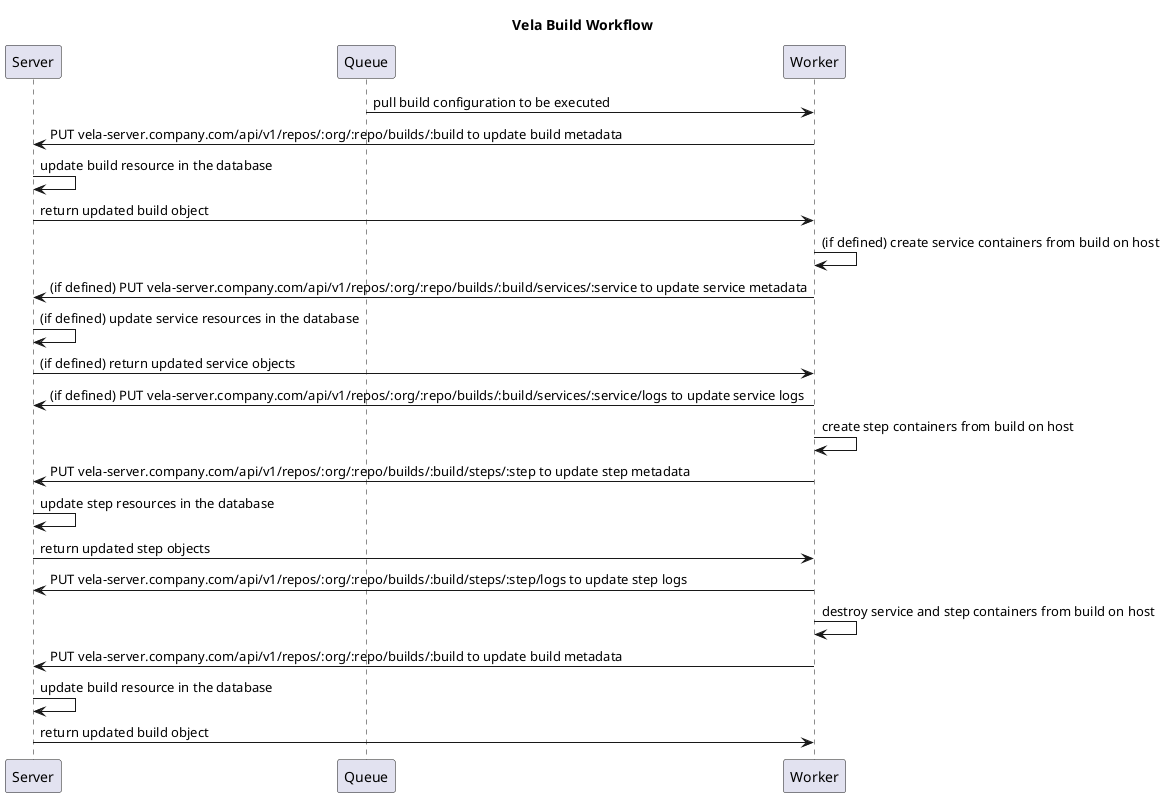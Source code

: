 @startuml

title Vela Build Workflow

participant "Server" as Server
participant "Queue" as Queue
participant "Worker" as Worker

Queue -> Worker : pull build configuration to be executed
Worker -> Server : PUT vela-server.company.com/api/v1/repos/:org/:repo/builds/:build to update build metadata
Server -> Server : update build resource in the database
Server -> Worker : return updated build object
Worker -> Worker : (if defined) create service containers from build on host
Worker -> Server : (if defined) PUT vela-server.company.com/api/v1/repos/:org/:repo/builds/:build/services/:service to update service metadata
Server -> Server : (if defined) update service resources in the database
Server -> Worker : (if defined) return updated service objects
Worker -> Server : (if defined) PUT vela-server.company.com/api/v1/repos/:org/:repo/builds/:build/services/:service/logs to update service logs
Worker -> Worker : create step containers from build on host
Worker -> Server : PUT vela-server.company.com/api/v1/repos/:org/:repo/builds/:build/steps/:step to update step metadata
Server -> Server : update step resources in the database
Server -> Worker : return updated step objects
Worker -> Server : PUT vela-server.company.com/api/v1/repos/:org/:repo/builds/:build/steps/:step/logs to update step logs
Worker -> Worker : destroy service and step containers from build on host
Worker -> Server : PUT vela-server.company.com/api/v1/repos/:org/:repo/builds/:build to update build metadata
Server -> Server : update build resource in the database
Server -> Worker : return updated build object

@enduml